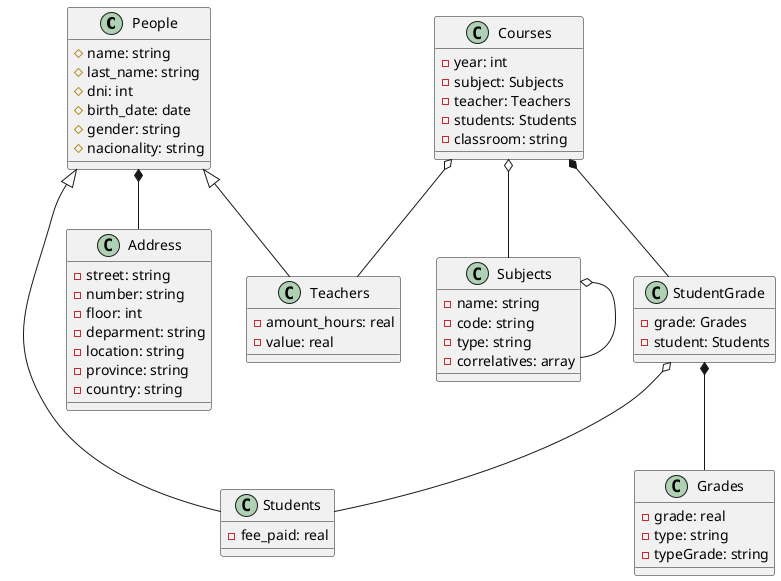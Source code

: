 @startuml

class People {
    # name: string
    # last_name: string
    # dni: int
    # birth_date: date 
    # gender: string
    # nacionality: string
}

class Students {
    - fee_paid: real
}

class Teachers {
    - amount_hours: real
    - value: real
}

class Address {
    - street: string
    - number: string
    - floor: int
    - deparment: string 
    - location: string 
    - province: string 
    - country: string
}

class Subjects {
    - name: string
    - code: string 
    - type: string
    - correlatives: array
}

class Courses {
    - year: int
    - subject: Subjects
    - teacher: Teachers
    - students: Students
    - classroom: string
}

class StudentGrade {
    - grade: Grades
    - student: Students
}

class Grades {
    - grade: real 
    - type: string
    - typeGrade: string
}

People <|-- Students
People <|-- Teachers

People *-- Address

Subjects o-- Subjects

Courses o-- Subjects
Courses o-- Teachers

Courses *-- StudentGrade
StudentGrade *-- Grades
StudentGrade o-- Students


@enduml